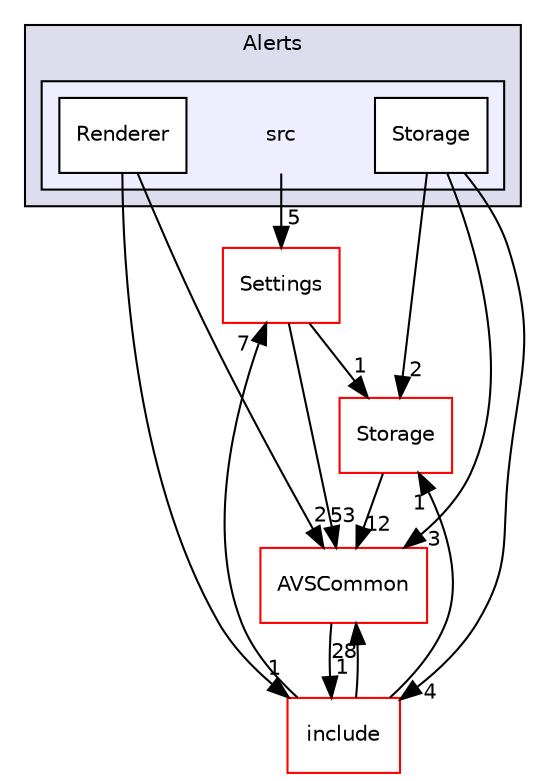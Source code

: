 digraph "/home/ANT.AMAZON.COM/womw/workplace/1.19_release/doxy/avs-device-sdk/CapabilityAgents/Alerts/src" {
  compound=true
  node [ fontsize="10", fontname="Helvetica"];
  edge [ labelfontsize="10", labelfontname="Helvetica"];
  subgraph clusterdir_6a3d888c77d91a2c06c3ff7a43c42895 {
    graph [ bgcolor="#ddddee", pencolor="black", label="Alerts" fontname="Helvetica", fontsize="10", URL="dir_6a3d888c77d91a2c06c3ff7a43c42895.html"]
  subgraph clusterdir_88b1bb53c337da1d62e70e0c33265813 {
    graph [ bgcolor="#eeeeff", pencolor="black", label="" URL="dir_88b1bb53c337da1d62e70e0c33265813.html"];
    dir_88b1bb53c337da1d62e70e0c33265813 [shape=plaintext label="src"];
    dir_73b2f3b3b0731c5b8c6a213d28d8a31c [shape=box label="Renderer" color="black" fillcolor="white" style="filled" URL="dir_73b2f3b3b0731c5b8c6a213d28d8a31c.html"];
    dir_ee85d98d768fa30ad1be25f081f26a32 [shape=box label="Storage" color="black" fillcolor="white" style="filled" URL="dir_ee85d98d768fa30ad1be25f081f26a32.html"];
  }
  }
  dir_32ca2b1be26df65d1a152938de056228 [shape=box label="include" fillcolor="white" style="filled" color="red" URL="dir_32ca2b1be26df65d1a152938de056228.html"];
  dir_d29c5f5a2915d6c5388c9daae4f109c7 [shape=box label="Storage" fillcolor="white" style="filled" color="red" URL="dir_d29c5f5a2915d6c5388c9daae4f109c7.html"];
  dir_8ae0dd75af039a94f4269584fb8eef13 [shape=box label="Settings" fillcolor="white" style="filled" color="red" URL="dir_8ae0dd75af039a94f4269584fb8eef13.html"];
  dir_13e65effb2bde530b17b3d5eefcd0266 [shape=box label="AVSCommon" fillcolor="white" style="filled" color="red" URL="dir_13e65effb2bde530b17b3d5eefcd0266.html"];
  dir_ee85d98d768fa30ad1be25f081f26a32->dir_32ca2b1be26df65d1a152938de056228 [headlabel="4", labeldistance=1.5 headhref="dir_000178_000120.html"];
  dir_ee85d98d768fa30ad1be25f081f26a32->dir_d29c5f5a2915d6c5388c9daae4f109c7 [headlabel="2", labeldistance=1.5 headhref="dir_000178_000394.html"];
  dir_ee85d98d768fa30ad1be25f081f26a32->dir_13e65effb2bde530b17b3d5eefcd0266 [headlabel="3", labeldistance=1.5 headhref="dir_000178_000017.html"];
  dir_32ca2b1be26df65d1a152938de056228->dir_d29c5f5a2915d6c5388c9daae4f109c7 [headlabel="1", labeldistance=1.5 headhref="dir_000120_000394.html"];
  dir_32ca2b1be26df65d1a152938de056228->dir_8ae0dd75af039a94f4269584fb8eef13 [headlabel="7", labeldistance=1.5 headhref="dir_000120_000375.html"];
  dir_32ca2b1be26df65d1a152938de056228->dir_13e65effb2bde530b17b3d5eefcd0266 [headlabel="28", labeldistance=1.5 headhref="dir_000120_000017.html"];
  dir_d29c5f5a2915d6c5388c9daae4f109c7->dir_13e65effb2bde530b17b3d5eefcd0266 [headlabel="12", labeldistance=1.5 headhref="dir_000394_000017.html"];
  dir_8ae0dd75af039a94f4269584fb8eef13->dir_d29c5f5a2915d6c5388c9daae4f109c7 [headlabel="1", labeldistance=1.5 headhref="dir_000375_000394.html"];
  dir_8ae0dd75af039a94f4269584fb8eef13->dir_13e65effb2bde530b17b3d5eefcd0266 [headlabel="53", labeldistance=1.5 headhref="dir_000375_000017.html"];
  dir_13e65effb2bde530b17b3d5eefcd0266->dir_32ca2b1be26df65d1a152938de056228 [headlabel="1", labeldistance=1.5 headhref="dir_000017_000120.html"];
  dir_88b1bb53c337da1d62e70e0c33265813->dir_8ae0dd75af039a94f4269584fb8eef13 [headlabel="5", labeldistance=1.5 headhref="dir_000134_000375.html"];
  dir_73b2f3b3b0731c5b8c6a213d28d8a31c->dir_32ca2b1be26df65d1a152938de056228 [headlabel="1", labeldistance=1.5 headhref="dir_000177_000120.html"];
  dir_73b2f3b3b0731c5b8c6a213d28d8a31c->dir_13e65effb2bde530b17b3d5eefcd0266 [headlabel="2", labeldistance=1.5 headhref="dir_000177_000017.html"];
}
